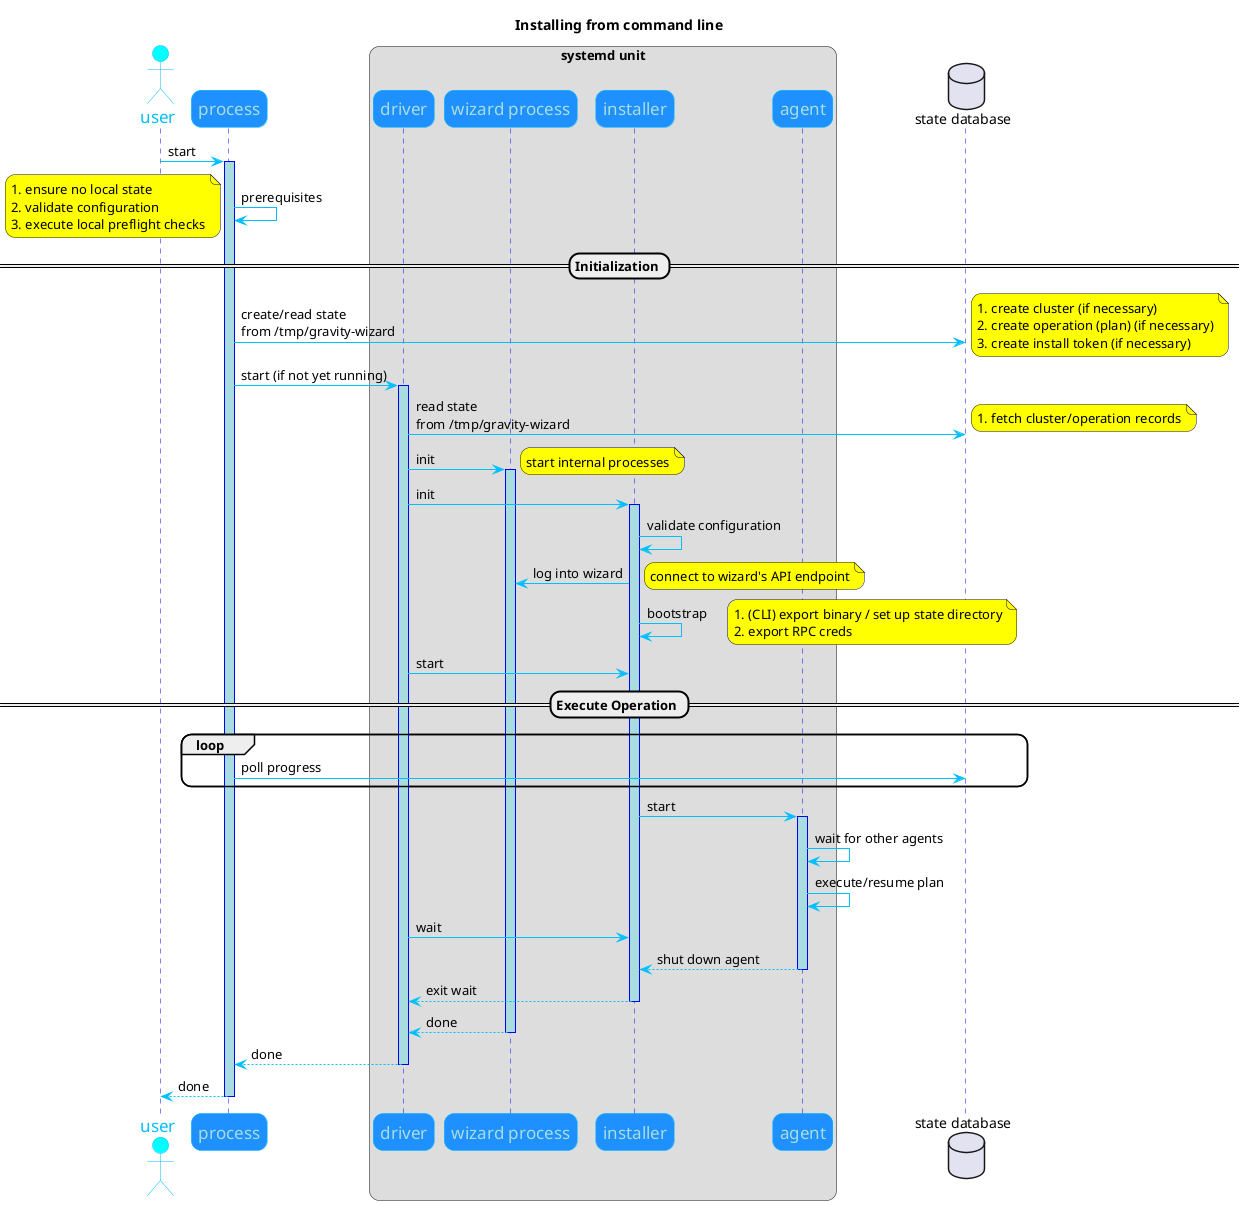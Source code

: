 @startuml
skinparam BackgroundColor #white
skinparam RoundCorner 20
skinparam note {
  BackgroundColor #yellow
}
skinparam sequence {
	ArrowColor DeepSkyBlue
	ActorBorderColor DeepSkyBlue
	LifeLineBorderColor blue
	LifeLineBackgroundColor #A9DCDF

	ParticipantBorderColor DeepSkyBlue
	ParticipantBackgroundColor DodgerBlue
	ParticipantFontName Consolas
	ParticipantFontSize 17
	ParticipantFontColor #A9DCDF

	ActorBackgroundColor aqua
	ActorFontColor DeepSkyBlue
	ActorFontSize 17
	ActorFontName Aapex
}

actor user
participant process as P
box systemd unit
participant driver as DP
participant "wizard process" as W
participant "installer" as I
participant "agent" as A
end box
database "state database" as db order 100

title Installing from command line

user -> P : start
activate P
P -> P : prerequisites
note left
  # ensure no local state
  # validate configuration
  # execute local preflight checks
end note

== Initialization ==

P -> db : create/read state\nfrom /tmp/gravity-wizard
note right
  # create cluster (if necessary)
  # create operation (plan) (if necessary)
  # create install token (if necessary)
end note

P -> DP : start (if not yet running)
activate DP
DP -> db : read state\nfrom /tmp/gravity-wizard
note right
  # fetch cluster/operation records
end note

DP -> W : init
activate W
note right: start internal processes

DP -> I : init
activate I
I -> I : validate configuration
I -> W : log into wizard
note right: connect to wizard's API endpoint
I -> I : bootstrap
note right
  # (CLI) export binary / set up state directory
  # export RPC creds
end note
DP -> I : start

== Execute Operation ==

loop
P -> db : poll progress
end loop

I -> A : start
activate A
A -> A : wait for other agents
A -> A : execute/resume plan
DP -> I : wait
return shut down agent
return exit wait
return done
return done
return done

@enduml
